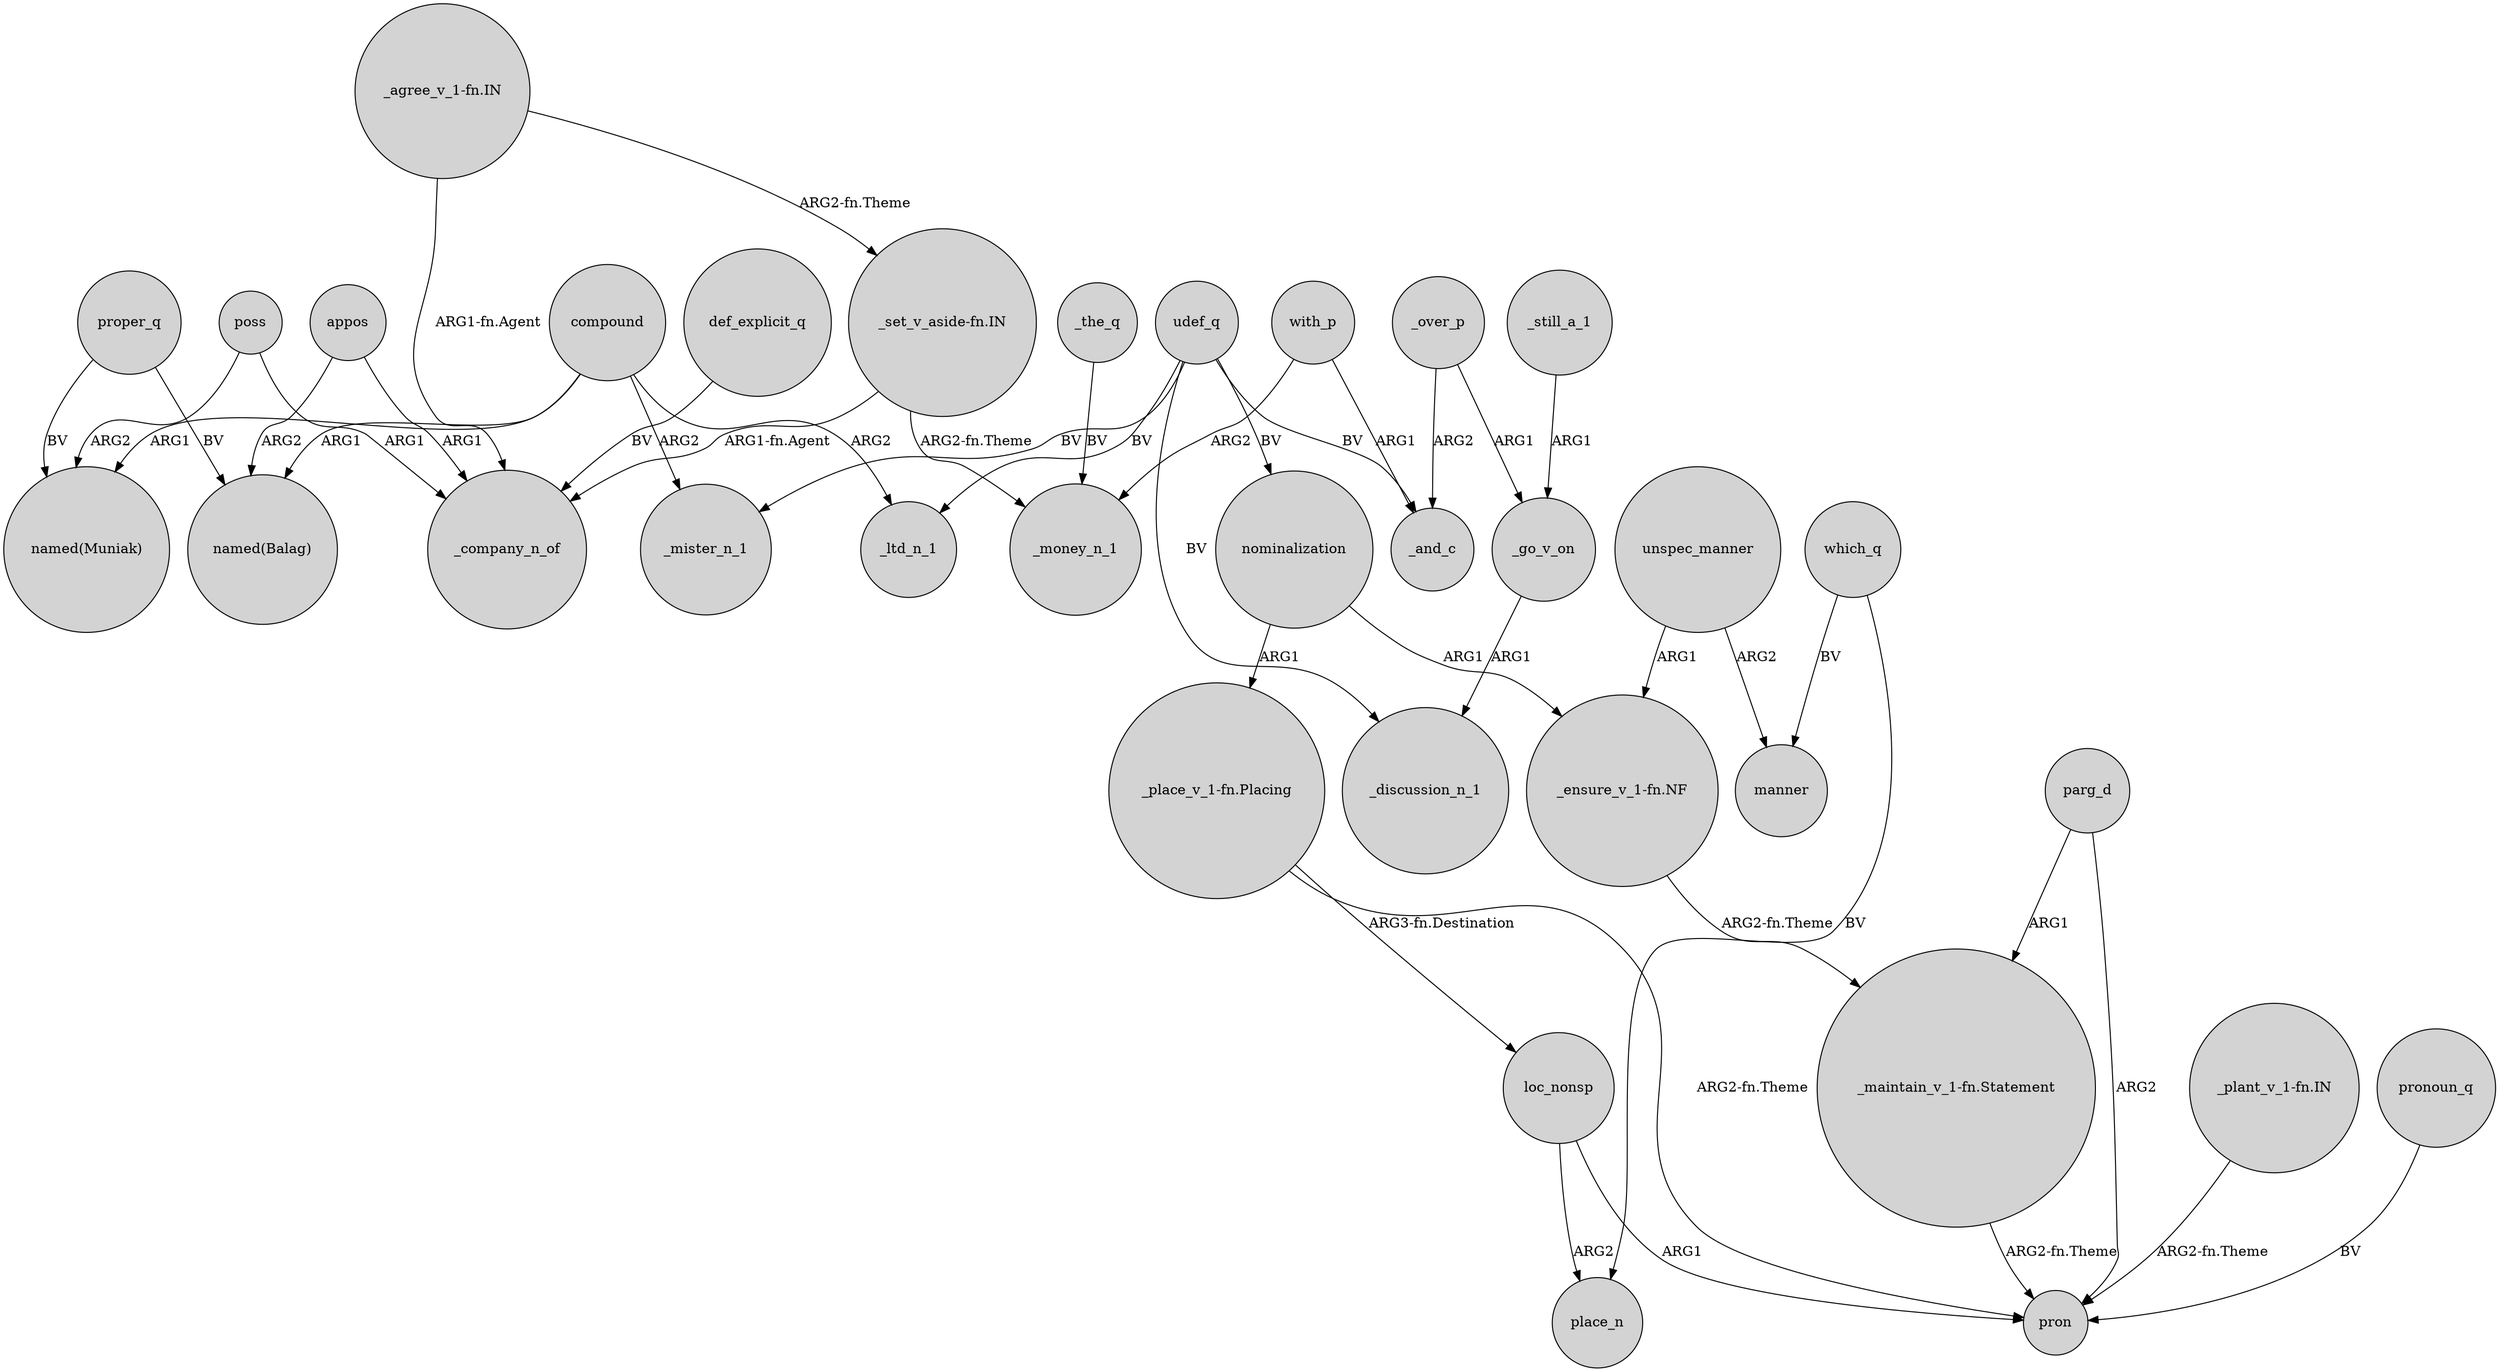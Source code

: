 digraph {
	node [shape=circle style=filled]
	poss -> "named(Muniak)" [label=ARG2]
	compound -> "named(Muniak)" [label=ARG1]
	parg_d -> "_maintain_v_1-fn.Statement" [label=ARG1]
	proper_q -> "named(Balag)" [label=BV]
	_the_q -> _money_n_1 [label=BV]
	unspec_manner -> "_ensure_v_1-fn.NF" [label=ARG1]
	udef_q -> _discussion_n_1 [label=BV]
	nominalization -> "_place_v_1-fn.Placing" [label=ARG1]
	loc_nonsp -> pron [label=ARG1]
	"_place_v_1-fn.Placing" -> pron [label="ARG2-fn.Theme"]
	"_agree_v_1-fn.IN" -> "_set_v_aside-fn.IN" [label="ARG2-fn.Theme"]
	compound -> _mister_n_1 [label=ARG2]
	udef_q -> _mister_n_1 [label=BV]
	"_set_v_aside-fn.IN" -> _company_n_of [label="ARG1-fn.Agent"]
	which_q -> manner [label=BV]
	"_ensure_v_1-fn.NF" -> "_maintain_v_1-fn.Statement" [label="ARG2-fn.Theme"]
	parg_d -> pron [label=ARG2]
	"_plant_v_1-fn.IN" -> pron [label="ARG2-fn.Theme"]
	def_explicit_q -> _company_n_of [label=BV]
	which_q -> place_n [label=BV]
	pronoun_q -> pron [label=BV]
	proper_q -> "named(Muniak)" [label=BV]
	_go_v_on -> _discussion_n_1 [label=ARG1]
	compound -> "named(Balag)" [label=ARG1]
	_still_a_1 -> _go_v_on [label=ARG1]
	"_place_v_1-fn.Placing" -> loc_nonsp [label="ARG3-fn.Destination"]
	udef_q -> nominalization [label=BV]
	"_set_v_aside-fn.IN" -> _money_n_1 [label="ARG2-fn.Theme"]
	with_p -> _money_n_1 [label=ARG2]
	appos -> _company_n_of [label=ARG1]
	compound -> _ltd_n_1 [label=ARG2]
	nominalization -> "_ensure_v_1-fn.NF" [label=ARG1]
	"_maintain_v_1-fn.Statement" -> pron [label="ARG2-fn.Theme"]
	loc_nonsp -> place_n [label=ARG2]
	_over_p -> _and_c [label=ARG2]
	poss -> _company_n_of [label=ARG1]
	_over_p -> _go_v_on [label=ARG1]
	udef_q -> _and_c [label=BV]
	"_agree_v_1-fn.IN" -> _company_n_of [label="ARG1-fn.Agent"]
	udef_q -> _ltd_n_1 [label=BV]
	unspec_manner -> manner [label=ARG2]
	with_p -> _and_c [label=ARG1]
	appos -> "named(Balag)" [label=ARG2]
}
